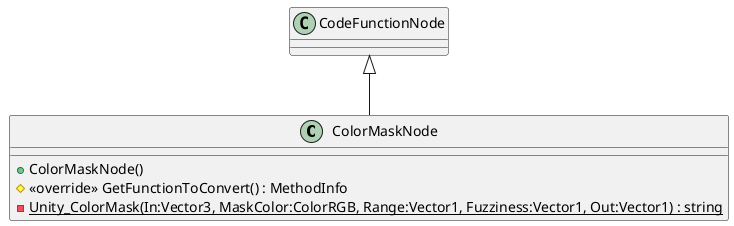 @startuml
class ColorMaskNode {
    + ColorMaskNode()
    # <<override>> GetFunctionToConvert() : MethodInfo
    {static} - Unity_ColorMask(In:Vector3, MaskColor:ColorRGB, Range:Vector1, Fuzziness:Vector1, Out:Vector1) : string
}
CodeFunctionNode <|-- ColorMaskNode
@enduml
